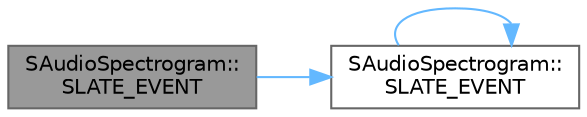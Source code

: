 digraph "SAudioSpectrogram::SLATE_EVENT"
{
 // INTERACTIVE_SVG=YES
 // LATEX_PDF_SIZE
  bgcolor="transparent";
  edge [fontname=Helvetica,fontsize=10,labelfontname=Helvetica,labelfontsize=10];
  node [fontname=Helvetica,fontsize=10,shape=box,height=0.2,width=0.4];
  rankdir="LR";
  Node1 [id="Node000001",label="SAudioSpectrogram::\lSLATE_EVENT",height=0.2,width=0.4,color="gray40", fillcolor="grey60", style="filled", fontcolor="black",tooltip="Constructs this widget with InArgs."];
  Node1 -> Node2 [id="edge1_Node000001_Node000002",color="steelblue1",style="solid",tooltip=" "];
  Node2 [id="Node000002",label="SAudioSpectrogram::\lSLATE_EVENT",height=0.2,width=0.4,color="grey40", fillcolor="white", style="filled",URL="$dd/d93/classSAudioSpectrogram.html#a2a6d664d2407716c834b465b0ab667f7",tooltip=" "];
  Node2 -> Node2 [id="edge2_Node000002_Node000002",color="steelblue1",style="solid",tooltip=" "];
}
